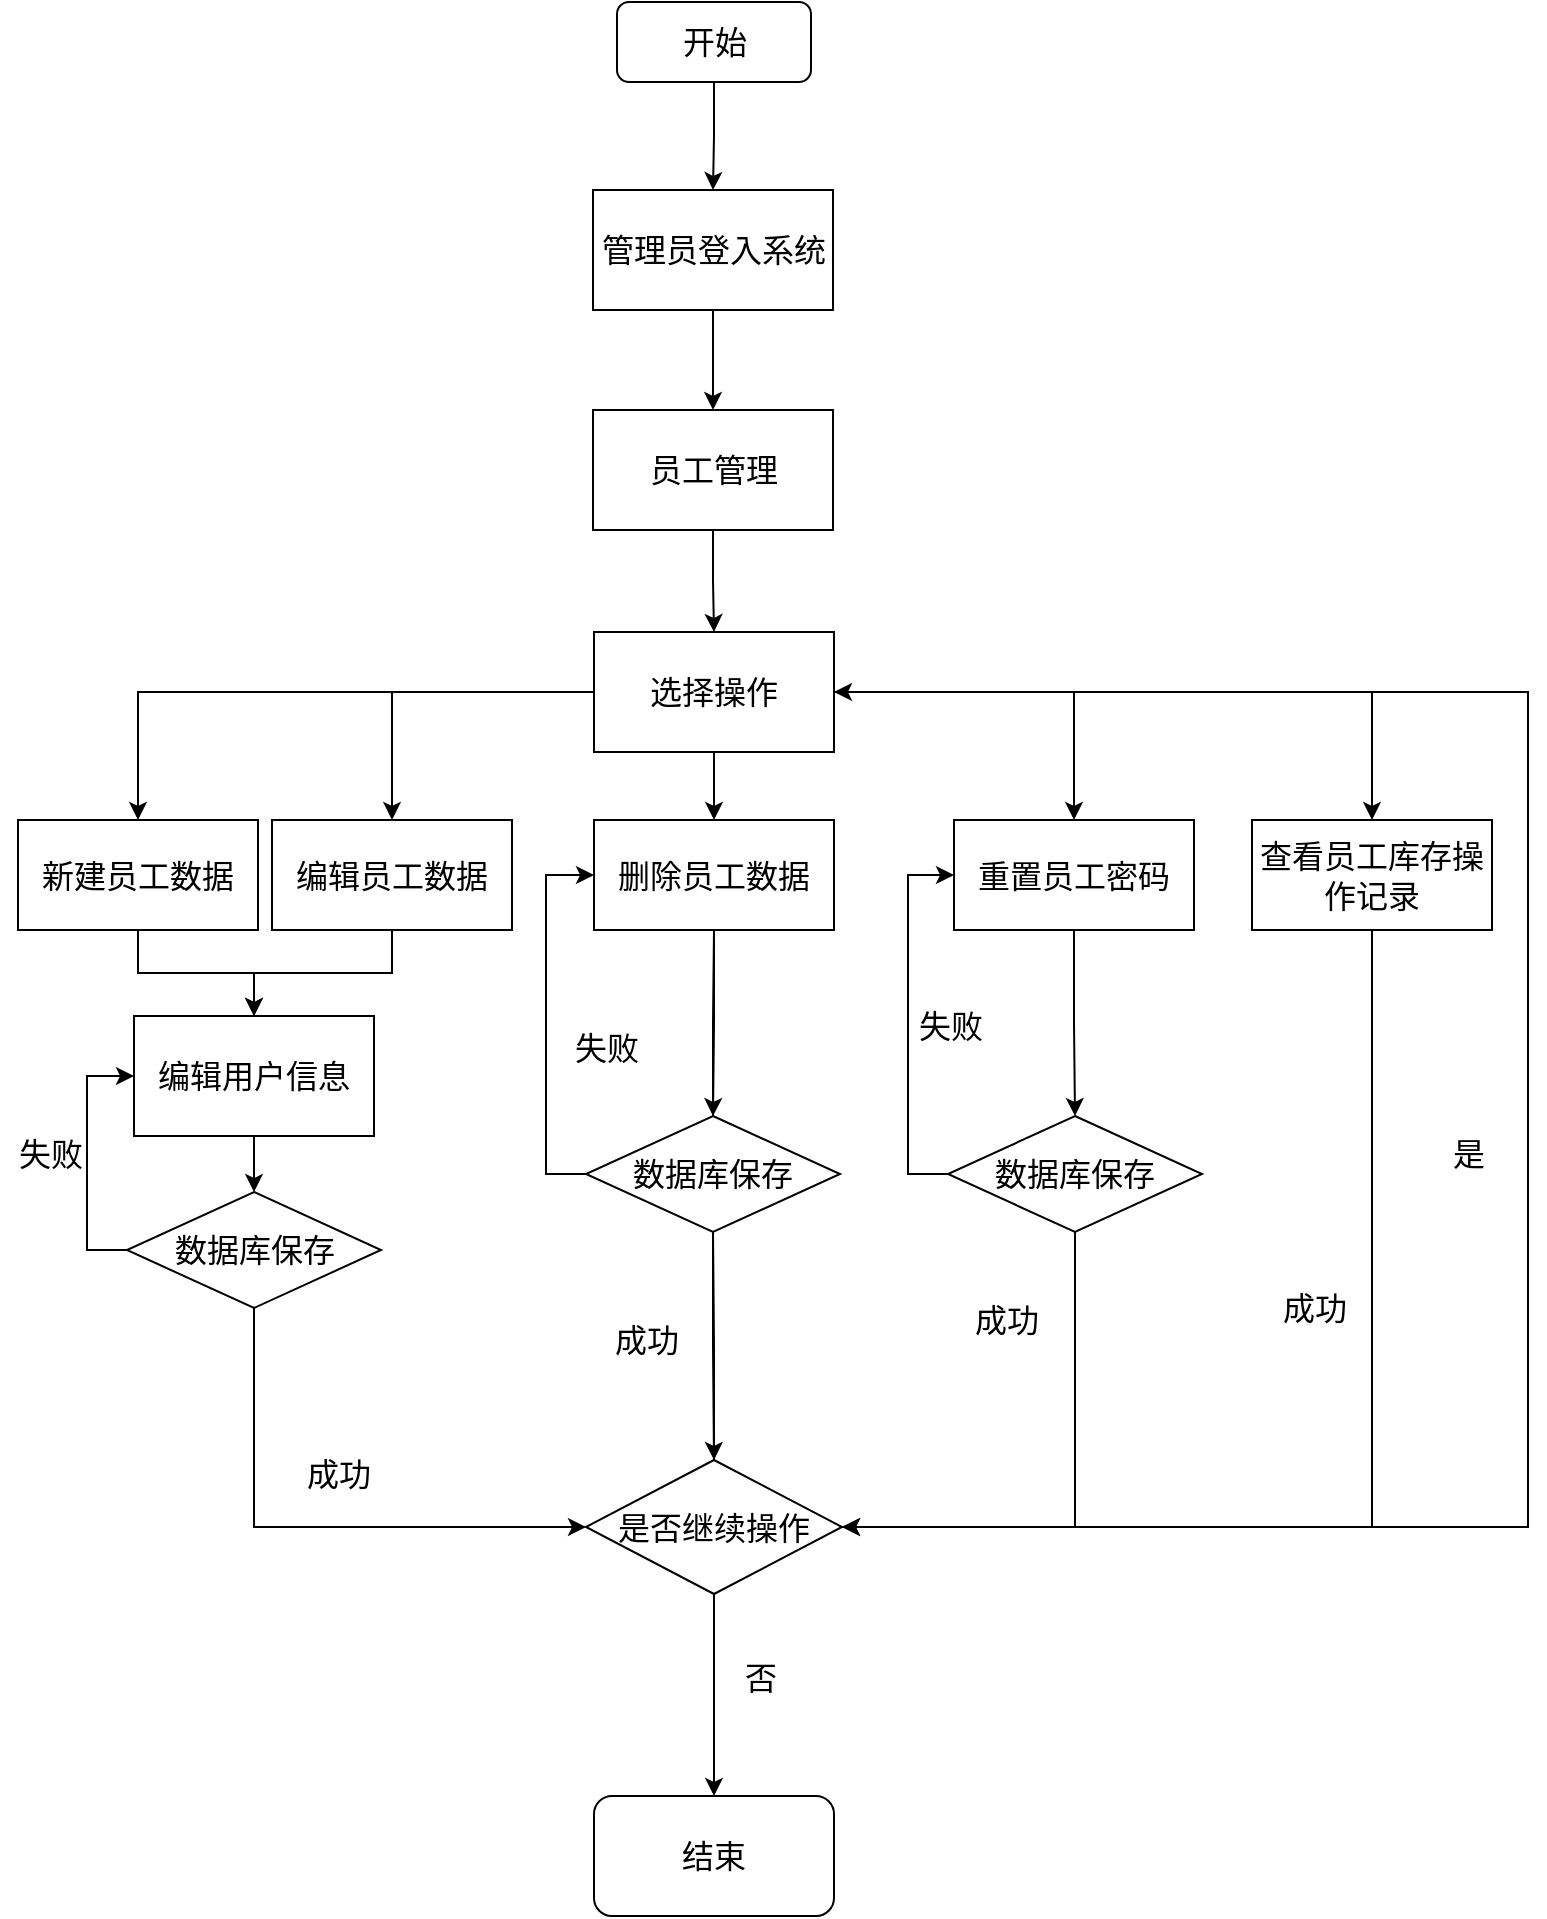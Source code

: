 <mxfile version="26.2.14">
  <diagram name="第 1 页" id="DmrCexpdW_UTFbQqnz0j">
    <mxGraphModel dx="1034" dy="1747" grid="0" gridSize="10" guides="1" tooltips="1" connect="1" arrows="1" fold="1" page="1" pageScale="1" pageWidth="827" pageHeight="1169" math="0" shadow="0">
      <root>
        <mxCell id="0" />
        <mxCell id="1" parent="0" />
        <mxCell id="uBfGSXeM0kYEmdfcEIhJ-161" value="" style="edgeStyle=orthogonalEdgeStyle;rounded=0;orthogonalLoop=1;jettySize=auto;html=1;entryX=0.5;entryY=0;entryDx=0;entryDy=0;" parent="1" source="uBfGSXeM0kYEmdfcEIhJ-162" target="uBfGSXeM0kYEmdfcEIhJ-164" edge="1">
          <mxGeometry relative="1" as="geometry" />
        </mxCell>
        <mxCell id="uBfGSXeM0kYEmdfcEIhJ-162" value="&lt;font style=&quot;font-size: 16px;&quot;&gt;开始&lt;/font&gt;" style="rounded=1;whiteSpace=wrap;html=1;" parent="1" vertex="1">
          <mxGeometry x="337.5" y="-74" width="97" height="40" as="geometry" />
        </mxCell>
        <mxCell id="uBfGSXeM0kYEmdfcEIhJ-163" value="" style="edgeStyle=orthogonalEdgeStyle;rounded=0;orthogonalLoop=1;jettySize=auto;html=1;" parent="1" source="uBfGSXeM0kYEmdfcEIhJ-164" target="uBfGSXeM0kYEmdfcEIhJ-166" edge="1">
          <mxGeometry relative="1" as="geometry" />
        </mxCell>
        <mxCell id="uBfGSXeM0kYEmdfcEIhJ-164" value="&lt;font style=&quot;font-size: 16px;&quot;&gt;管理员登入系统&lt;/font&gt;" style="rounded=0;whiteSpace=wrap;html=1;" parent="1" vertex="1">
          <mxGeometry x="325.5" y="20" width="120" height="60" as="geometry" />
        </mxCell>
        <mxCell id="uBfGSXeM0kYEmdfcEIhJ-165" value="" style="edgeStyle=orthogonalEdgeStyle;rounded=0;orthogonalLoop=1;jettySize=auto;html=1;" parent="1" source="uBfGSXeM0kYEmdfcEIhJ-166" target="uBfGSXeM0kYEmdfcEIhJ-182" edge="1">
          <mxGeometry relative="1" as="geometry" />
        </mxCell>
        <mxCell id="uBfGSXeM0kYEmdfcEIhJ-166" value="&lt;font style=&quot;font-size: 16px;&quot;&gt;员工管理&lt;/font&gt;" style="rounded=0;whiteSpace=wrap;html=1;" parent="1" vertex="1">
          <mxGeometry x="325.5" y="130" width="120" height="60" as="geometry" />
        </mxCell>
        <mxCell id="uBfGSXeM0kYEmdfcEIhJ-167" style="edgeStyle=orthogonalEdgeStyle;rounded=0;orthogonalLoop=1;jettySize=auto;html=1;entryX=0.5;entryY=0;entryDx=0;entryDy=0;" parent="1" source="uBfGSXeM0kYEmdfcEIhJ-168" target="uBfGSXeM0kYEmdfcEIhJ-184" edge="1">
          <mxGeometry relative="1" as="geometry" />
        </mxCell>
        <mxCell id="uBfGSXeM0kYEmdfcEIhJ-168" value="&lt;font style=&quot;font-size: 16px;&quot;&gt;新建员工数据&lt;/font&gt;" style="rounded=0;whiteSpace=wrap;html=1;" parent="1" vertex="1">
          <mxGeometry x="38" y="335" width="120" height="55" as="geometry" />
        </mxCell>
        <mxCell id="uBfGSXeM0kYEmdfcEIhJ-169" style="edgeStyle=orthogonalEdgeStyle;rounded=0;orthogonalLoop=1;jettySize=auto;html=1;entryX=0.5;entryY=0;entryDx=0;entryDy=0;" parent="1" source="uBfGSXeM0kYEmdfcEIhJ-170" target="uBfGSXeM0kYEmdfcEIhJ-184" edge="1">
          <mxGeometry relative="1" as="geometry" />
        </mxCell>
        <mxCell id="uBfGSXeM0kYEmdfcEIhJ-170" value="&lt;font style=&quot;font-size: 16px;&quot;&gt;编辑员工数据&lt;/font&gt;" style="rounded=0;whiteSpace=wrap;html=1;" parent="1" vertex="1">
          <mxGeometry x="165" y="335" width="120" height="55" as="geometry" />
        </mxCell>
        <mxCell id="uBfGSXeM0kYEmdfcEIhJ-171" value="" style="edgeStyle=orthogonalEdgeStyle;rounded=0;orthogonalLoop=1;jettySize=auto;html=1;" parent="1" source="uBfGSXeM0kYEmdfcEIhJ-172" target="uBfGSXeM0kYEmdfcEIhJ-196" edge="1">
          <mxGeometry relative="1" as="geometry" />
        </mxCell>
        <mxCell id="uBfGSXeM0kYEmdfcEIhJ-172" value="&lt;font style=&quot;font-size: 16px;&quot;&gt;删除员工数据&lt;/font&gt;" style="rounded=0;whiteSpace=wrap;html=1;" parent="1" vertex="1">
          <mxGeometry x="326" y="335" width="120" height="55" as="geometry" />
        </mxCell>
        <mxCell id="uBfGSXeM0kYEmdfcEIhJ-173" value="" style="edgeStyle=orthogonalEdgeStyle;rounded=0;orthogonalLoop=1;jettySize=auto;html=1;" parent="1" source="uBfGSXeM0kYEmdfcEIhJ-174" target="uBfGSXeM0kYEmdfcEIhJ-201" edge="1">
          <mxGeometry relative="1" as="geometry" />
        </mxCell>
        <mxCell id="uBfGSXeM0kYEmdfcEIhJ-174" value="&lt;font style=&quot;font-size: 16px;&quot;&gt;重置员工密码&lt;/font&gt;" style="rounded=0;whiteSpace=wrap;html=1;" parent="1" vertex="1">
          <mxGeometry x="506" y="335" width="120" height="55" as="geometry" />
        </mxCell>
        <mxCell id="uBfGSXeM0kYEmdfcEIhJ-175" style="edgeStyle=orthogonalEdgeStyle;rounded=0;orthogonalLoop=1;jettySize=auto;html=1;entryX=1;entryY=0.5;entryDx=0;entryDy=0;exitX=0.5;exitY=1;exitDx=0;exitDy=0;" parent="1" source="uBfGSXeM0kYEmdfcEIhJ-176" target="uBfGSXeM0kYEmdfcEIhJ-191" edge="1">
          <mxGeometry relative="1" as="geometry" />
        </mxCell>
        <mxCell id="uBfGSXeM0kYEmdfcEIhJ-176" value="&lt;font style=&quot;font-size: 16px;&quot;&gt;查看员工库存操作记录&lt;/font&gt;" style="rounded=0;whiteSpace=wrap;html=1;" parent="1" vertex="1">
          <mxGeometry x="655" y="335" width="120" height="55" as="geometry" />
        </mxCell>
        <mxCell id="uBfGSXeM0kYEmdfcEIhJ-177" style="edgeStyle=orthogonalEdgeStyle;rounded=0;orthogonalLoop=1;jettySize=auto;html=1;" parent="1" source="uBfGSXeM0kYEmdfcEIhJ-182" target="uBfGSXeM0kYEmdfcEIhJ-168" edge="1">
          <mxGeometry relative="1" as="geometry" />
        </mxCell>
        <mxCell id="uBfGSXeM0kYEmdfcEIhJ-178" style="edgeStyle=orthogonalEdgeStyle;rounded=0;orthogonalLoop=1;jettySize=auto;html=1;" parent="1" source="uBfGSXeM0kYEmdfcEIhJ-182" target="uBfGSXeM0kYEmdfcEIhJ-170" edge="1">
          <mxGeometry relative="1" as="geometry" />
        </mxCell>
        <mxCell id="uBfGSXeM0kYEmdfcEIhJ-179" value="" style="edgeStyle=orthogonalEdgeStyle;rounded=0;orthogonalLoop=1;jettySize=auto;html=1;" parent="1" source="uBfGSXeM0kYEmdfcEIhJ-182" target="uBfGSXeM0kYEmdfcEIhJ-172" edge="1">
          <mxGeometry relative="1" as="geometry" />
        </mxCell>
        <mxCell id="uBfGSXeM0kYEmdfcEIhJ-180" style="edgeStyle=orthogonalEdgeStyle;rounded=0;orthogonalLoop=1;jettySize=auto;html=1;" parent="1" source="uBfGSXeM0kYEmdfcEIhJ-182" target="uBfGSXeM0kYEmdfcEIhJ-174" edge="1">
          <mxGeometry relative="1" as="geometry" />
        </mxCell>
        <mxCell id="uBfGSXeM0kYEmdfcEIhJ-181" style="edgeStyle=orthogonalEdgeStyle;rounded=0;orthogonalLoop=1;jettySize=auto;html=1;" parent="1" source="uBfGSXeM0kYEmdfcEIhJ-182" target="uBfGSXeM0kYEmdfcEIhJ-176" edge="1">
          <mxGeometry relative="1" as="geometry" />
        </mxCell>
        <mxCell id="uBfGSXeM0kYEmdfcEIhJ-182" value="&lt;font style=&quot;font-size: 16px;&quot;&gt;选择操作&lt;/font&gt;" style="rounded=0;whiteSpace=wrap;html=1;" parent="1" vertex="1">
          <mxGeometry x="326" y="241" width="120" height="60" as="geometry" />
        </mxCell>
        <mxCell id="uBfGSXeM0kYEmdfcEIhJ-183" style="edgeStyle=orthogonalEdgeStyle;rounded=0;orthogonalLoop=1;jettySize=auto;html=1;" parent="1" source="uBfGSXeM0kYEmdfcEIhJ-184" target="uBfGSXeM0kYEmdfcEIhJ-187" edge="1">
          <mxGeometry relative="1" as="geometry" />
        </mxCell>
        <mxCell id="uBfGSXeM0kYEmdfcEIhJ-184" value="&lt;font style=&quot;font-size: 16px;&quot;&gt;编辑用户信息&lt;/font&gt;" style="rounded=0;whiteSpace=wrap;html=1;" parent="1" vertex="1">
          <mxGeometry x="96" y="433" width="120" height="60" as="geometry" />
        </mxCell>
        <mxCell id="uBfGSXeM0kYEmdfcEIhJ-185" style="edgeStyle=orthogonalEdgeStyle;rounded=0;orthogonalLoop=1;jettySize=auto;html=1;entryX=0;entryY=0.5;entryDx=0;entryDy=0;exitX=0.5;exitY=1;exitDx=0;exitDy=0;" parent="1" source="uBfGSXeM0kYEmdfcEIhJ-187" target="uBfGSXeM0kYEmdfcEIhJ-191" edge="1">
          <mxGeometry relative="1" as="geometry" />
        </mxCell>
        <mxCell id="uBfGSXeM0kYEmdfcEIhJ-186" style="edgeStyle=orthogonalEdgeStyle;rounded=0;orthogonalLoop=1;jettySize=auto;html=1;entryX=0;entryY=0.5;entryDx=0;entryDy=0;exitX=0;exitY=0.5;exitDx=0;exitDy=0;" parent="1" source="uBfGSXeM0kYEmdfcEIhJ-187" target="uBfGSXeM0kYEmdfcEIhJ-184" edge="1">
          <mxGeometry relative="1" as="geometry" />
        </mxCell>
        <mxCell id="uBfGSXeM0kYEmdfcEIhJ-187" value="&lt;font style=&quot;font-size: 16px;&quot;&gt;数据库保存&lt;/font&gt;" style="rhombus;whiteSpace=wrap;html=1;" parent="1" vertex="1">
          <mxGeometry x="92.5" y="521" width="127" height="58" as="geometry" />
        </mxCell>
        <mxCell id="uBfGSXeM0kYEmdfcEIhJ-188" value="" style="edgeStyle=orthogonalEdgeStyle;rounded=0;orthogonalLoop=1;jettySize=auto;html=1;" parent="1" source="uBfGSXeM0kYEmdfcEIhJ-191" target="uBfGSXeM0kYEmdfcEIhJ-205" edge="1">
          <mxGeometry relative="1" as="geometry">
            <mxPoint x="386.0" y="804.5" as="targetPoint" />
          </mxGeometry>
        </mxCell>
        <mxCell id="uBfGSXeM0kYEmdfcEIhJ-189" style="edgeStyle=orthogonalEdgeStyle;rounded=0;orthogonalLoop=1;jettySize=auto;html=1;endArrow=none;startFill=0;" parent="1" source="uBfGSXeM0kYEmdfcEIhJ-196" target="uBfGSXeM0kYEmdfcEIhJ-172" edge="1">
          <mxGeometry relative="1" as="geometry" />
        </mxCell>
        <mxCell id="uBfGSXeM0kYEmdfcEIhJ-190" style="edgeStyle=orthogonalEdgeStyle;rounded=0;orthogonalLoop=1;jettySize=auto;html=1;entryX=1;entryY=0.5;entryDx=0;entryDy=0;" parent="1" source="uBfGSXeM0kYEmdfcEIhJ-191" target="uBfGSXeM0kYEmdfcEIhJ-182" edge="1">
          <mxGeometry relative="1" as="geometry">
            <Array as="points">
              <mxPoint x="793" y="688" />
              <mxPoint x="793" y="271" />
            </Array>
          </mxGeometry>
        </mxCell>
        <mxCell id="uBfGSXeM0kYEmdfcEIhJ-191" value="&lt;font style=&quot;font-size: 16px;&quot;&gt;是否继续操作&lt;/font&gt;" style="rhombus;whiteSpace=wrap;html=1;" parent="1" vertex="1">
          <mxGeometry x="322" y="655" width="128" height="67" as="geometry" />
        </mxCell>
        <mxCell id="uBfGSXeM0kYEmdfcEIhJ-192" value="&lt;font style=&quot;font-size: 16px;&quot;&gt;成功&lt;/font&gt;" style="text;html=1;align=center;verticalAlign=middle;resizable=0;points=[];autosize=1;strokeColor=none;fillColor=none;" parent="1" vertex="1">
          <mxGeometry x="173" y="646" width="50" height="31" as="geometry" />
        </mxCell>
        <mxCell id="uBfGSXeM0kYEmdfcEIhJ-193" value="&lt;font style=&quot;font-size: 16px;&quot;&gt;失败&lt;/font&gt;" style="text;html=1;align=center;verticalAlign=middle;resizable=0;points=[];autosize=1;strokeColor=none;fillColor=none;" parent="1" vertex="1">
          <mxGeometry x="29" y="486" width="50" height="31" as="geometry" />
        </mxCell>
        <mxCell id="uBfGSXeM0kYEmdfcEIhJ-194" style="edgeStyle=orthogonalEdgeStyle;rounded=0;orthogonalLoop=1;jettySize=auto;html=1;entryX=0;entryY=0.5;entryDx=0;entryDy=0;exitX=0;exitY=0.5;exitDx=0;exitDy=0;" parent="1" source="uBfGSXeM0kYEmdfcEIhJ-196" target="uBfGSXeM0kYEmdfcEIhJ-172" edge="1">
          <mxGeometry relative="1" as="geometry" />
        </mxCell>
        <mxCell id="uBfGSXeM0kYEmdfcEIhJ-195" value="" style="edgeStyle=orthogonalEdgeStyle;rounded=0;orthogonalLoop=1;jettySize=auto;html=1;" parent="1" source="uBfGSXeM0kYEmdfcEIhJ-196" target="uBfGSXeM0kYEmdfcEIhJ-191" edge="1">
          <mxGeometry relative="1" as="geometry" />
        </mxCell>
        <mxCell id="uBfGSXeM0kYEmdfcEIhJ-197" value="&lt;font style=&quot;font-size: 16px;&quot;&gt;失败&lt;/font&gt;" style="text;html=1;align=center;verticalAlign=middle;resizable=0;points=[];autosize=1;strokeColor=none;fillColor=none;" parent="1" vertex="1">
          <mxGeometry x="307" y="433" width="50" height="31" as="geometry" />
        </mxCell>
        <mxCell id="uBfGSXeM0kYEmdfcEIhJ-198" value="&lt;font style=&quot;font-size: 16px;&quot;&gt;成功&lt;/font&gt;" style="text;html=1;align=center;verticalAlign=middle;resizable=0;points=[];autosize=1;strokeColor=none;fillColor=none;" parent="1" vertex="1">
          <mxGeometry x="327" y="579" width="50" height="31" as="geometry" />
        </mxCell>
        <mxCell id="uBfGSXeM0kYEmdfcEIhJ-199" style="edgeStyle=orthogonalEdgeStyle;rounded=0;orthogonalLoop=1;jettySize=auto;html=1;entryX=0;entryY=0.5;entryDx=0;entryDy=0;exitX=0;exitY=0.5;exitDx=0;exitDy=0;" parent="1" source="uBfGSXeM0kYEmdfcEIhJ-201" target="uBfGSXeM0kYEmdfcEIhJ-174" edge="1">
          <mxGeometry relative="1" as="geometry" />
        </mxCell>
        <mxCell id="uBfGSXeM0kYEmdfcEIhJ-200" style="edgeStyle=orthogonalEdgeStyle;rounded=0;orthogonalLoop=1;jettySize=auto;html=1;entryX=1;entryY=0.5;entryDx=0;entryDy=0;exitX=0.5;exitY=1;exitDx=0;exitDy=0;" parent="1" source="uBfGSXeM0kYEmdfcEIhJ-201" target="uBfGSXeM0kYEmdfcEIhJ-191" edge="1">
          <mxGeometry relative="1" as="geometry" />
        </mxCell>
        <mxCell id="uBfGSXeM0kYEmdfcEIhJ-201" value="&lt;font style=&quot;font-size: 16px;&quot;&gt;数据库保存&lt;/font&gt;" style="rhombus;whiteSpace=wrap;html=1;" parent="1" vertex="1">
          <mxGeometry x="503" y="483" width="127" height="58" as="geometry" />
        </mxCell>
        <mxCell id="uBfGSXeM0kYEmdfcEIhJ-202" value="&lt;font style=&quot;font-size: 16px;&quot;&gt;失败&lt;/font&gt;" style="text;html=1;align=center;verticalAlign=middle;resizable=0;points=[];autosize=1;strokeColor=none;fillColor=none;" parent="1" vertex="1">
          <mxGeometry x="479" y="422" width="50" height="31" as="geometry" />
        </mxCell>
        <mxCell id="uBfGSXeM0kYEmdfcEIhJ-203" value="&lt;font style=&quot;font-size: 16px;&quot;&gt;成功&lt;/font&gt;" style="text;html=1;align=center;verticalAlign=middle;resizable=0;points=[];autosize=1;strokeColor=none;fillColor=none;" parent="1" vertex="1">
          <mxGeometry x="507" y="569" width="50" height="31" as="geometry" />
        </mxCell>
        <mxCell id="uBfGSXeM0kYEmdfcEIhJ-204" value="&lt;font style=&quot;font-size: 16px;&quot;&gt;成功&lt;/font&gt;" style="text;html=1;align=center;verticalAlign=middle;resizable=0;points=[];autosize=1;strokeColor=none;fillColor=none;" parent="1" vertex="1">
          <mxGeometry x="661" y="563" width="50" height="31" as="geometry" />
        </mxCell>
        <mxCell id="uBfGSXeM0kYEmdfcEIhJ-205" value="&lt;font style=&quot;font-size: 16px;&quot;&gt;结束&lt;/font&gt;" style="rounded=1;whiteSpace=wrap;html=1;" parent="1" vertex="1">
          <mxGeometry x="326" y="823" width="120" height="60" as="geometry" />
        </mxCell>
        <mxCell id="uBfGSXeM0kYEmdfcEIhJ-206" value="&lt;font style=&quot;font-size: 16px;&quot;&gt;否&lt;/font&gt;" style="text;html=1;align=center;verticalAlign=middle;resizable=0;points=[];autosize=1;strokeColor=none;fillColor=none;" parent="1" vertex="1">
          <mxGeometry x="392" y="748" width="34" height="31" as="geometry" />
        </mxCell>
        <mxCell id="uBfGSXeM0kYEmdfcEIhJ-207" value="&lt;font style=&quot;font-size: 16px;&quot;&gt;是&lt;/font&gt;" style="text;html=1;align=center;verticalAlign=middle;resizable=0;points=[];autosize=1;strokeColor=none;fillColor=none;" parent="1" vertex="1">
          <mxGeometry x="746" y="486" width="34" height="31" as="geometry" />
        </mxCell>
        <mxCell id="kTbooEX0VLMv0AABIJFG-1" value="" style="edgeStyle=orthogonalEdgeStyle;rounded=0;orthogonalLoop=1;jettySize=auto;html=1;endArrow=none;startFill=0;" parent="1" source="uBfGSXeM0kYEmdfcEIhJ-191" target="uBfGSXeM0kYEmdfcEIhJ-196" edge="1">
          <mxGeometry relative="1" as="geometry">
            <mxPoint x="380" y="653" as="sourcePoint" />
            <mxPoint x="386" y="390" as="targetPoint" />
          </mxGeometry>
        </mxCell>
        <mxCell id="uBfGSXeM0kYEmdfcEIhJ-196" value="&lt;font style=&quot;font-size: 16px;&quot;&gt;数据库保存&lt;/font&gt;" style="rhombus;whiteSpace=wrap;html=1;" parent="1" vertex="1">
          <mxGeometry x="322" y="483" width="127" height="58" as="geometry" />
        </mxCell>
      </root>
    </mxGraphModel>
  </diagram>
</mxfile>
